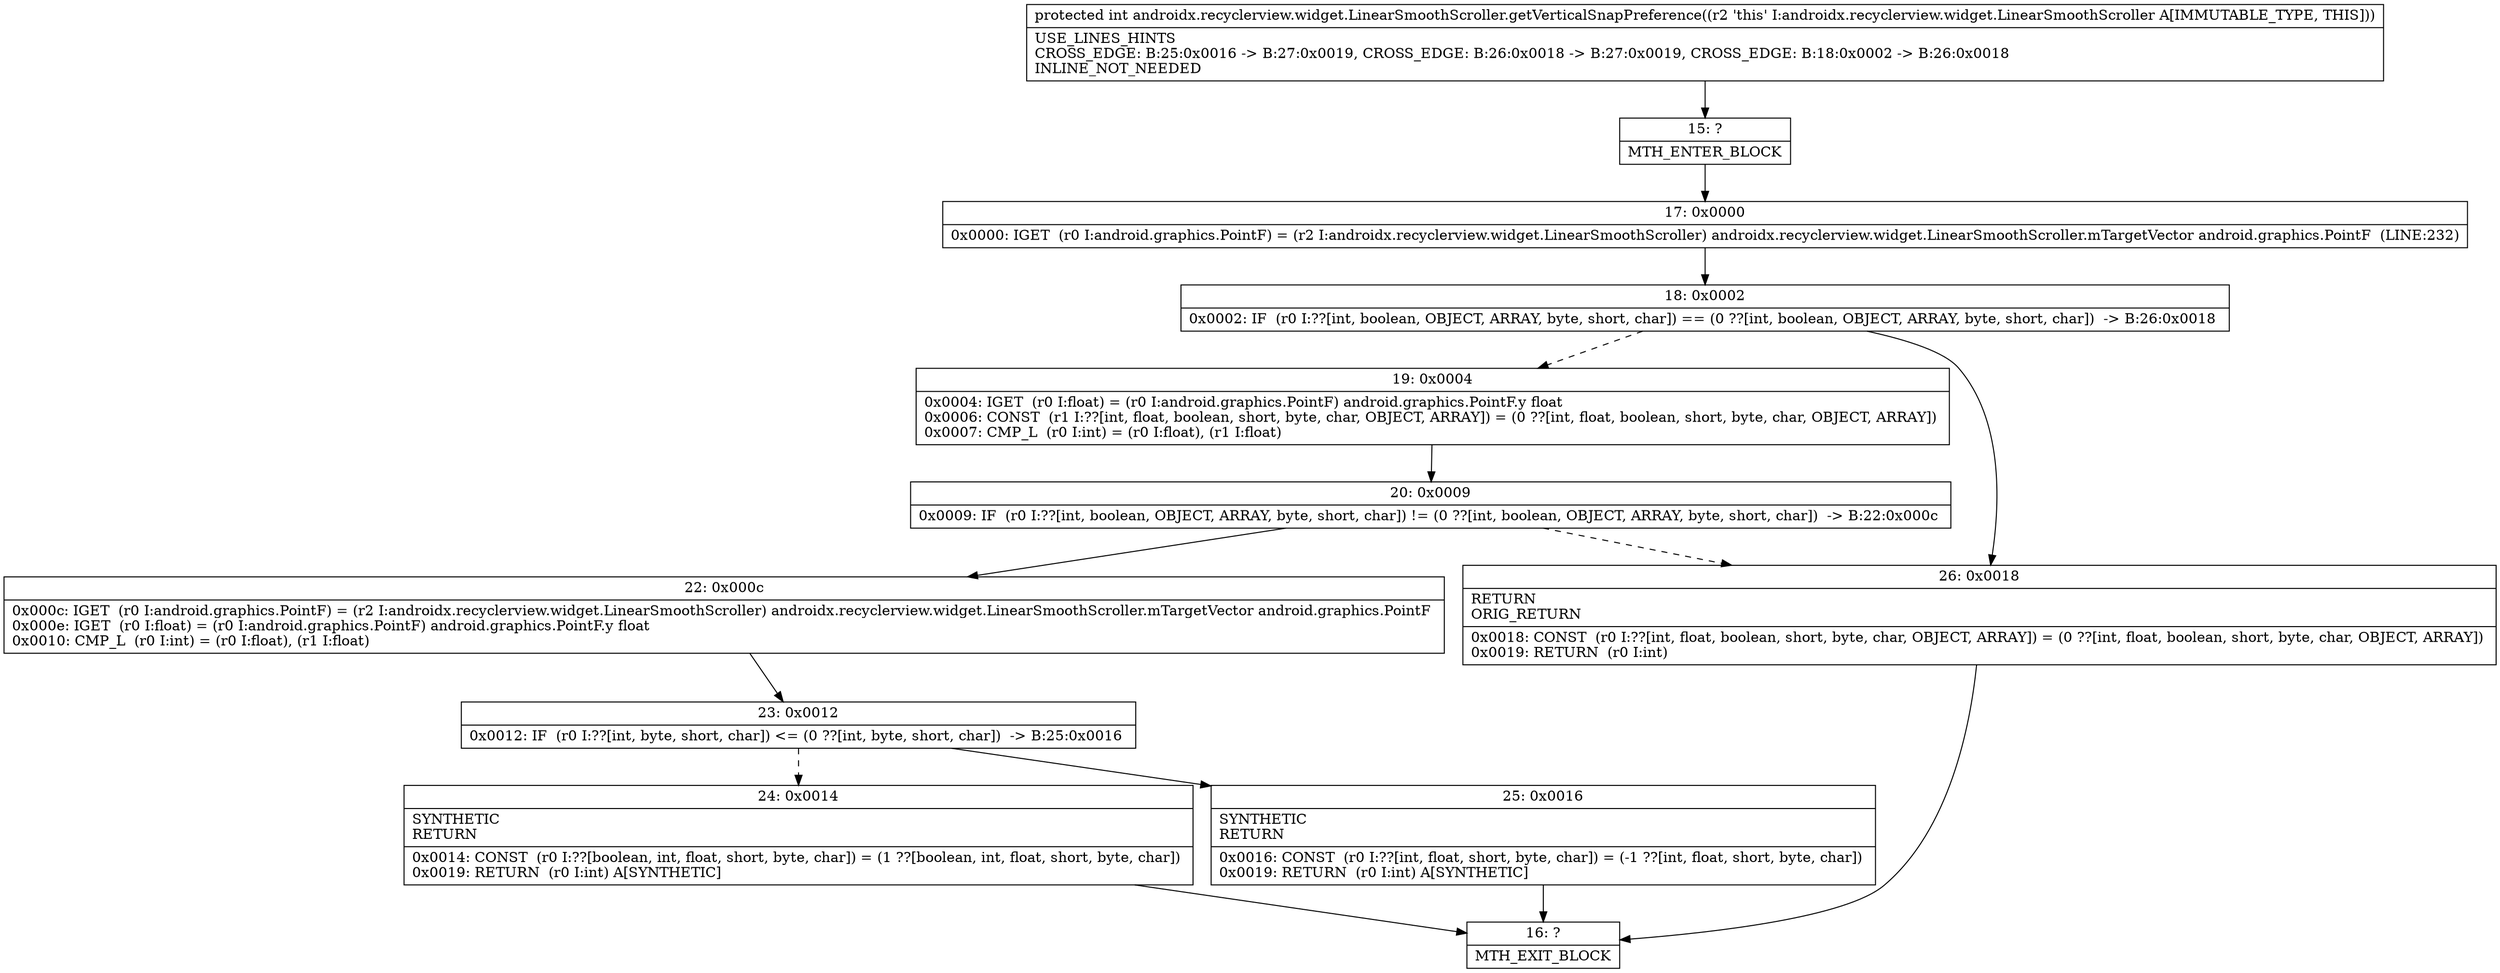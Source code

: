 digraph "CFG forandroidx.recyclerview.widget.LinearSmoothScroller.getVerticalSnapPreference()I" {
Node_15 [shape=record,label="{15\:\ ?|MTH_ENTER_BLOCK\l}"];
Node_17 [shape=record,label="{17\:\ 0x0000|0x0000: IGET  (r0 I:android.graphics.PointF) = (r2 I:androidx.recyclerview.widget.LinearSmoothScroller) androidx.recyclerview.widget.LinearSmoothScroller.mTargetVector android.graphics.PointF  (LINE:232)\l}"];
Node_18 [shape=record,label="{18\:\ 0x0002|0x0002: IF  (r0 I:??[int, boolean, OBJECT, ARRAY, byte, short, char]) == (0 ??[int, boolean, OBJECT, ARRAY, byte, short, char])  \-\> B:26:0x0018 \l}"];
Node_19 [shape=record,label="{19\:\ 0x0004|0x0004: IGET  (r0 I:float) = (r0 I:android.graphics.PointF) android.graphics.PointF.y float \l0x0006: CONST  (r1 I:??[int, float, boolean, short, byte, char, OBJECT, ARRAY]) = (0 ??[int, float, boolean, short, byte, char, OBJECT, ARRAY]) \l0x0007: CMP_L  (r0 I:int) = (r0 I:float), (r1 I:float) \l}"];
Node_20 [shape=record,label="{20\:\ 0x0009|0x0009: IF  (r0 I:??[int, boolean, OBJECT, ARRAY, byte, short, char]) != (0 ??[int, boolean, OBJECT, ARRAY, byte, short, char])  \-\> B:22:0x000c \l}"];
Node_22 [shape=record,label="{22\:\ 0x000c|0x000c: IGET  (r0 I:android.graphics.PointF) = (r2 I:androidx.recyclerview.widget.LinearSmoothScroller) androidx.recyclerview.widget.LinearSmoothScroller.mTargetVector android.graphics.PointF \l0x000e: IGET  (r0 I:float) = (r0 I:android.graphics.PointF) android.graphics.PointF.y float \l0x0010: CMP_L  (r0 I:int) = (r0 I:float), (r1 I:float) \l}"];
Node_23 [shape=record,label="{23\:\ 0x0012|0x0012: IF  (r0 I:??[int, byte, short, char]) \<= (0 ??[int, byte, short, char])  \-\> B:25:0x0016 \l}"];
Node_24 [shape=record,label="{24\:\ 0x0014|SYNTHETIC\lRETURN\l|0x0014: CONST  (r0 I:??[boolean, int, float, short, byte, char]) = (1 ??[boolean, int, float, short, byte, char]) \l0x0019: RETURN  (r0 I:int) A[SYNTHETIC]\l}"];
Node_16 [shape=record,label="{16\:\ ?|MTH_EXIT_BLOCK\l}"];
Node_25 [shape=record,label="{25\:\ 0x0016|SYNTHETIC\lRETURN\l|0x0016: CONST  (r0 I:??[int, float, short, byte, char]) = (\-1 ??[int, float, short, byte, char]) \l0x0019: RETURN  (r0 I:int) A[SYNTHETIC]\l}"];
Node_26 [shape=record,label="{26\:\ 0x0018|RETURN\lORIG_RETURN\l|0x0018: CONST  (r0 I:??[int, float, boolean, short, byte, char, OBJECT, ARRAY]) = (0 ??[int, float, boolean, short, byte, char, OBJECT, ARRAY]) \l0x0019: RETURN  (r0 I:int) \l}"];
MethodNode[shape=record,label="{protected int androidx.recyclerview.widget.LinearSmoothScroller.getVerticalSnapPreference((r2 'this' I:androidx.recyclerview.widget.LinearSmoothScroller A[IMMUTABLE_TYPE, THIS]))  | USE_LINES_HINTS\lCROSS_EDGE: B:25:0x0016 \-\> B:27:0x0019, CROSS_EDGE: B:26:0x0018 \-\> B:27:0x0019, CROSS_EDGE: B:18:0x0002 \-\> B:26:0x0018\lINLINE_NOT_NEEDED\l}"];
MethodNode -> Node_15;Node_15 -> Node_17;
Node_17 -> Node_18;
Node_18 -> Node_19[style=dashed];
Node_18 -> Node_26;
Node_19 -> Node_20;
Node_20 -> Node_22;
Node_20 -> Node_26[style=dashed];
Node_22 -> Node_23;
Node_23 -> Node_24[style=dashed];
Node_23 -> Node_25;
Node_24 -> Node_16;
Node_25 -> Node_16;
Node_26 -> Node_16;
}

